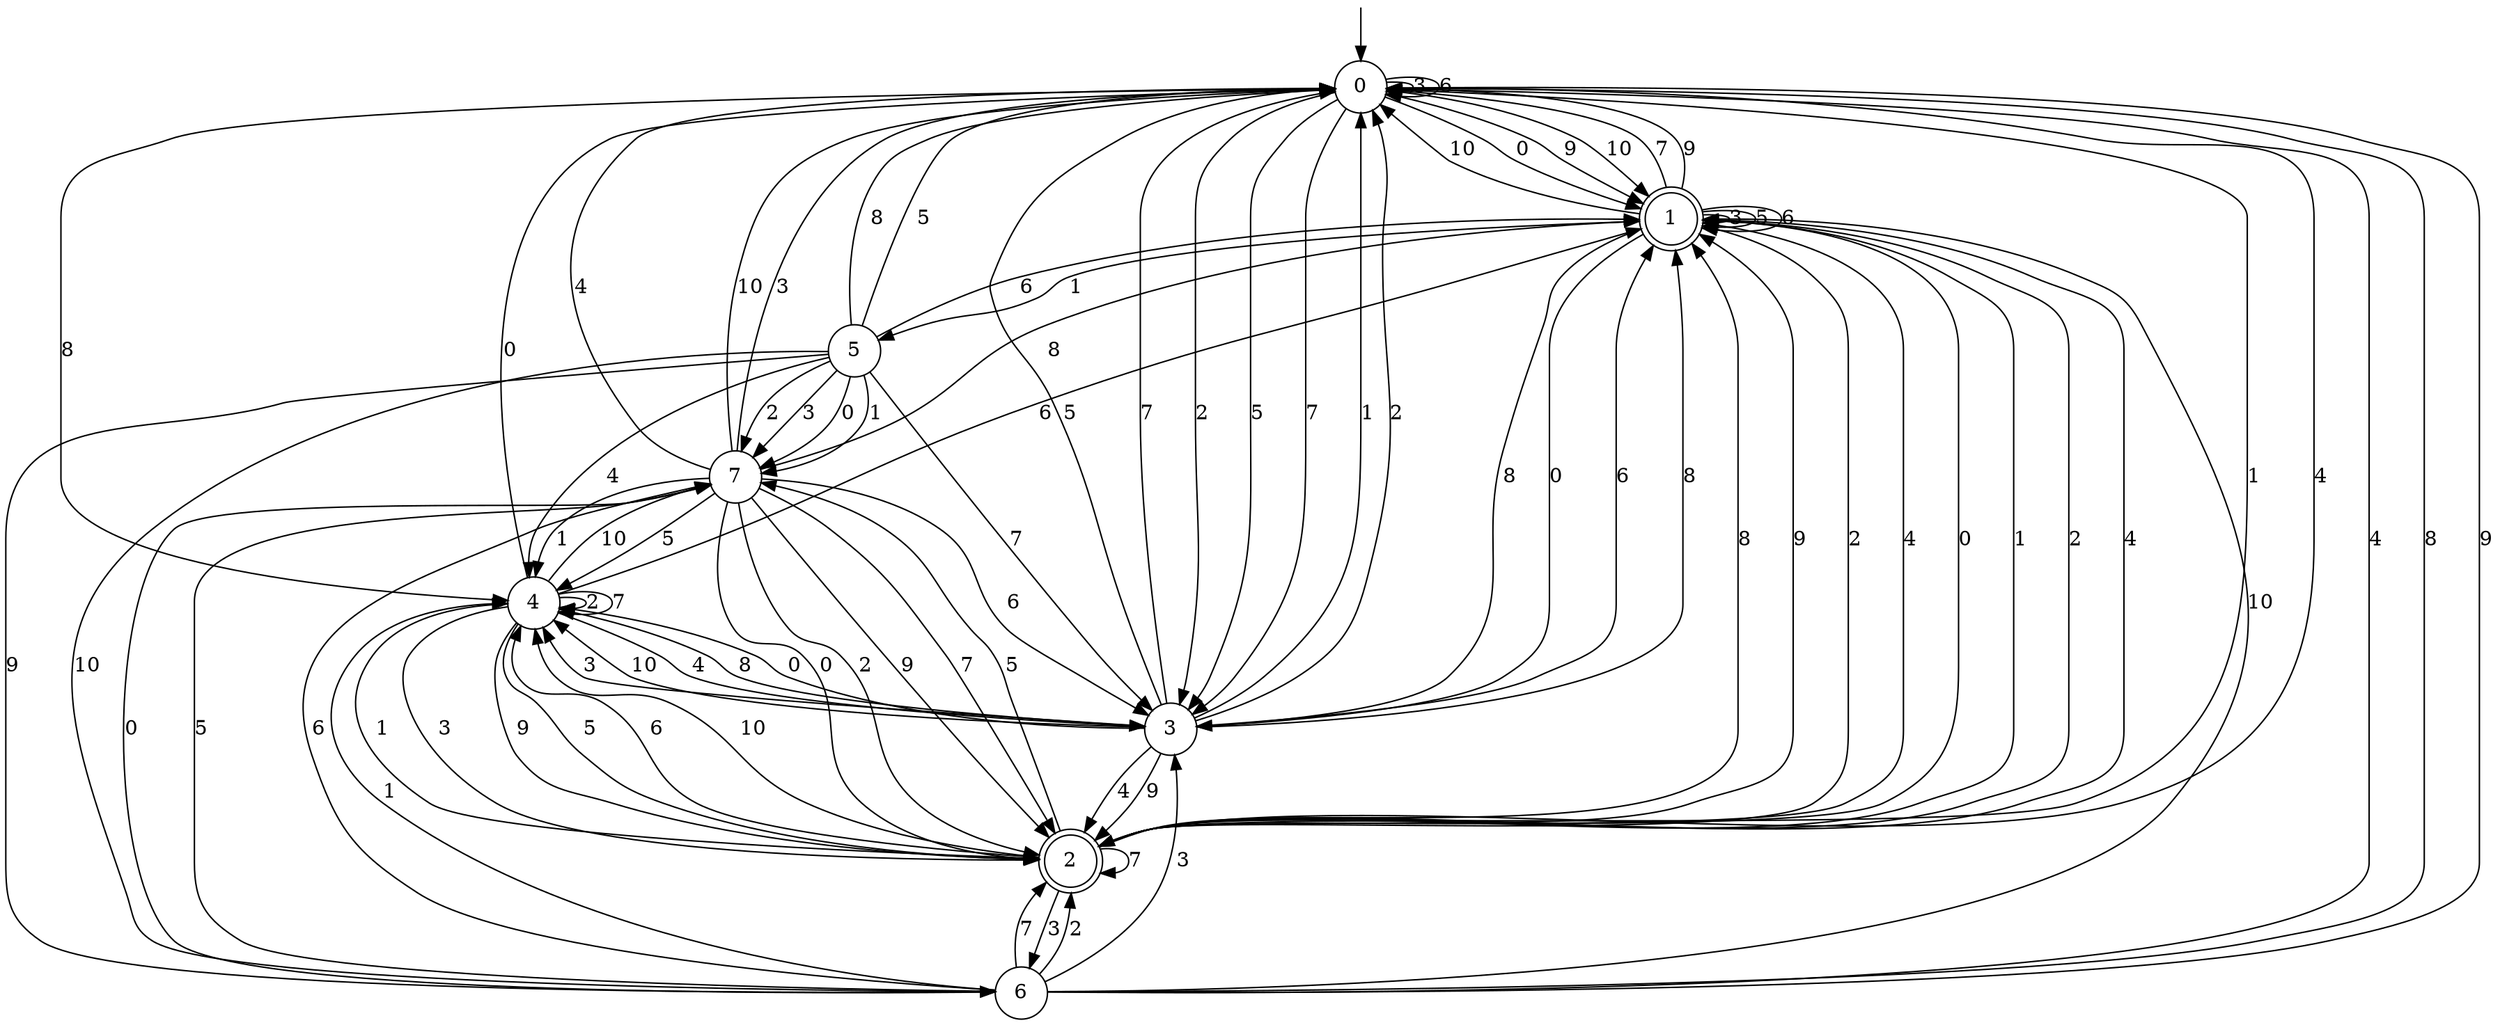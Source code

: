 digraph g {

	s0 [shape="circle" label="0"];
	s1 [shape="doublecircle" label="1"];
	s2 [shape="doublecircle" label="2"];
	s3 [shape="circle" label="3"];
	s4 [shape="circle" label="4"];
	s5 [shape="circle" label="5"];
	s6 [shape="circle" label="6"];
	s7 [shape="circle" label="7"];
	s0 -> s1 [label="0"];
	s0 -> s2 [label="1"];
	s0 -> s3 [label="2"];
	s0 -> s0 [label="3"];
	s0 -> s2 [label="4"];
	s0 -> s3 [label="5"];
	s0 -> s0 [label="6"];
	s0 -> s3 [label="7"];
	s0 -> s4 [label="8"];
	s0 -> s1 [label="9"];
	s0 -> s1 [label="10"];
	s1 -> s3 [label="0"];
	s1 -> s5 [label="1"];
	s1 -> s2 [label="2"];
	s1 -> s1 [label="3"];
	s1 -> s2 [label="4"];
	s1 -> s1 [label="5"];
	s1 -> s1 [label="6"];
	s1 -> s0 [label="7"];
	s1 -> s3 [label="8"];
	s1 -> s0 [label="9"];
	s1 -> s0 [label="10"];
	s2 -> s1 [label="0"];
	s2 -> s1 [label="1"];
	s2 -> s1 [label="2"];
	s2 -> s6 [label="3"];
	s2 -> s1 [label="4"];
	s2 -> s7 [label="5"];
	s2 -> s4 [label="6"];
	s2 -> s2 [label="7"];
	s2 -> s1 [label="8"];
	s2 -> s1 [label="9"];
	s2 -> s4 [label="10"];
	s3 -> s4 [label="0"];
	s3 -> s0 [label="1"];
	s3 -> s0 [label="2"];
	s3 -> s4 [label="3"];
	s3 -> s2 [label="4"];
	s3 -> s0 [label="5"];
	s3 -> s1 [label="6"];
	s3 -> s0 [label="7"];
	s3 -> s1 [label="8"];
	s3 -> s2 [label="9"];
	s3 -> s4 [label="10"];
	s4 -> s0 [label="0"];
	s4 -> s2 [label="1"];
	s4 -> s4 [label="2"];
	s4 -> s2 [label="3"];
	s4 -> s3 [label="4"];
	s4 -> s2 [label="5"];
	s4 -> s1 [label="6"];
	s4 -> s4 [label="7"];
	s4 -> s3 [label="8"];
	s4 -> s2 [label="9"];
	s4 -> s7 [label="10"];
	s5 -> s7 [label="0"];
	s5 -> s7 [label="1"];
	s5 -> s7 [label="2"];
	s5 -> s7 [label="3"];
	s5 -> s4 [label="4"];
	s5 -> s0 [label="5"];
	s5 -> s1 [label="6"];
	s5 -> s3 [label="7"];
	s5 -> s0 [label="8"];
	s5 -> s6 [label="9"];
	s5 -> s6 [label="10"];
	s6 -> s7 [label="0"];
	s6 -> s4 [label="1"];
	s6 -> s2 [label="2"];
	s6 -> s3 [label="3"];
	s6 -> s0 [label="4"];
	s6 -> s7 [label="5"];
	s6 -> s7 [label="6"];
	s6 -> s2 [label="7"];
	s6 -> s0 [label="8"];
	s6 -> s0 [label="9"];
	s6 -> s1 [label="10"];
	s7 -> s2 [label="0"];
	s7 -> s4 [label="1"];
	s7 -> s2 [label="2"];
	s7 -> s0 [label="3"];
	s7 -> s0 [label="4"];
	s7 -> s4 [label="5"];
	s7 -> s3 [label="6"];
	s7 -> s2 [label="7"];
	s7 -> s1 [label="8"];
	s7 -> s2 [label="9"];
	s7 -> s0 [label="10"];

__start0 [label="" shape="none" width="0" height="0"];
__start0 -> s0;

}
